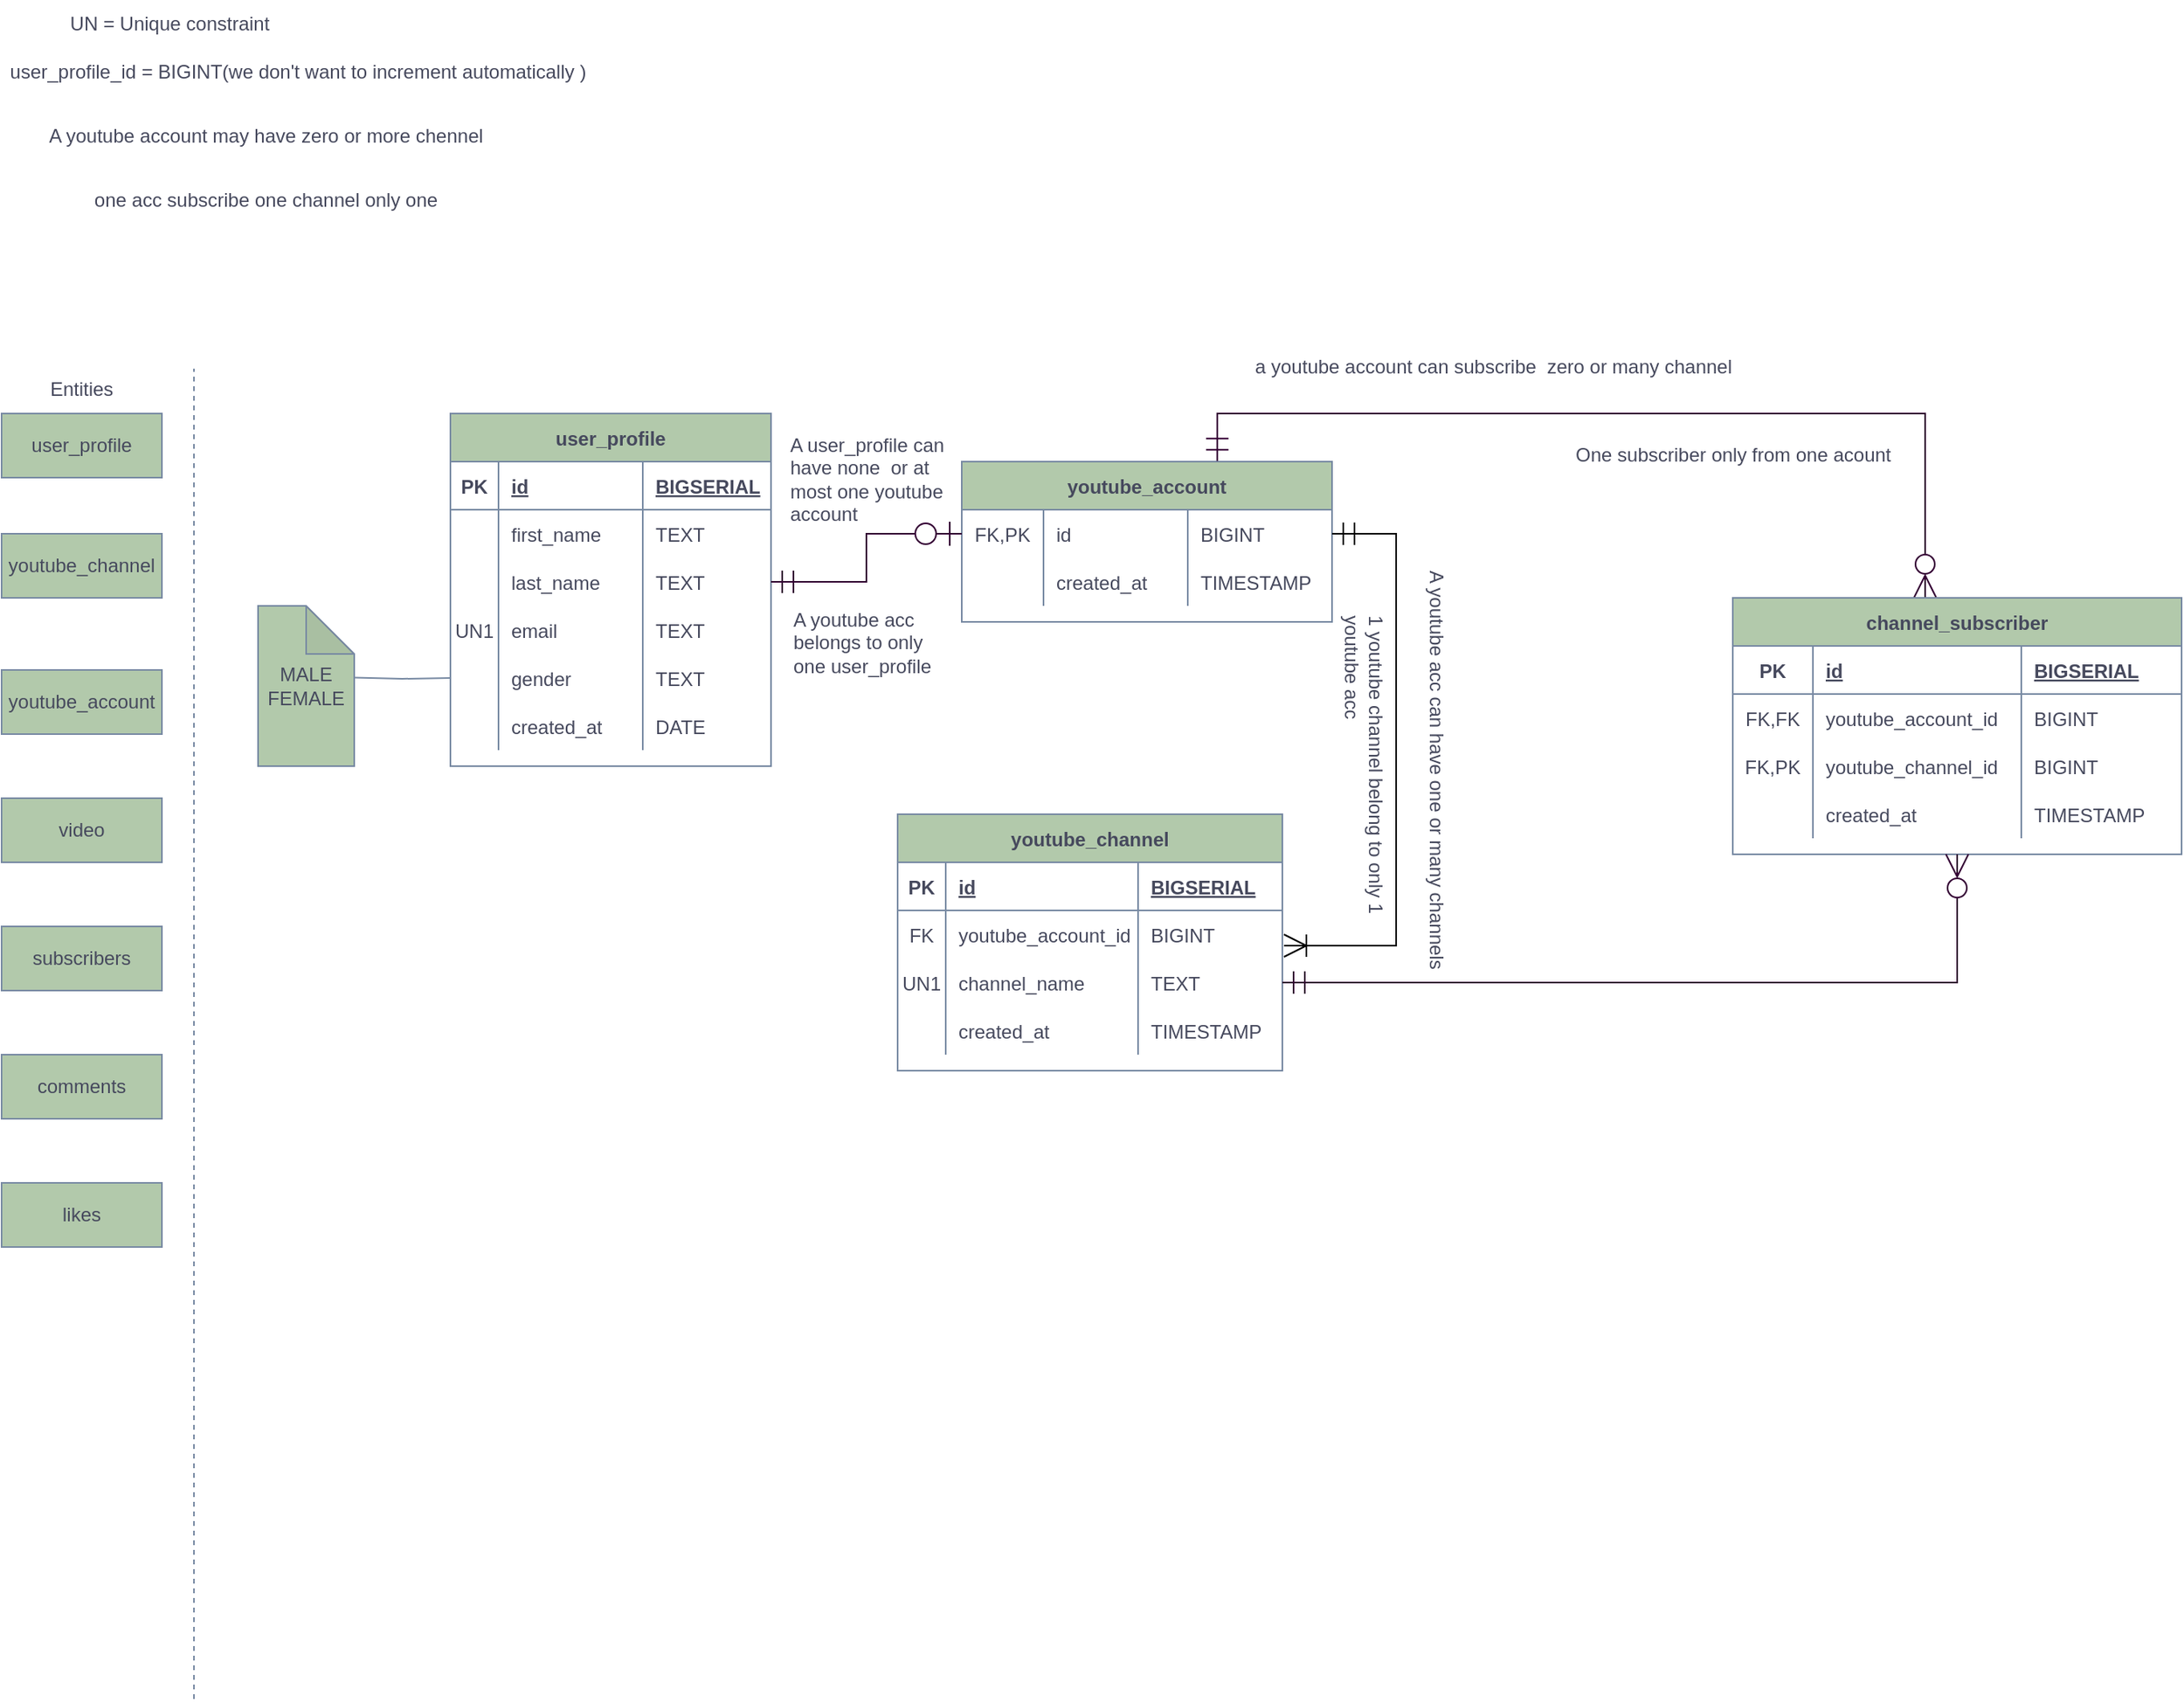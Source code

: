 <mxfile version="20.5.1" type="device"><diagram id="Yv5ujs-l7FZNmo0kVwMd" name="Page-1"><mxGraphModel dx="1490" dy="547" grid="1" gridSize="10" guides="1" tooltips="1" connect="1" arrows="1" fold="1" page="1" pageScale="1" pageWidth="1169" pageHeight="827" math="0" shadow="0"><root><mxCell id="0"/><mxCell id="1" parent="0"/><mxCell id="lEU5cjoUbqNFxDy9lMEB-4" value="user_profile" style="whiteSpace=wrap;html=1;align=center;fillColor=#B2C9AB;strokeColor=#788AA3;fontColor=#46495D;" vertex="1" parent="1"><mxGeometry x="40" y="268" width="100" height="40" as="geometry"/></mxCell><mxCell id="lEU5cjoUbqNFxDy9lMEB-5" value="youtube_account" style="whiteSpace=wrap;html=1;align=center;fillColor=#B2C9AB;strokeColor=#788AA3;fontColor=#46495D;" vertex="1" parent="1"><mxGeometry x="40" y="428" width="100" height="40" as="geometry"/></mxCell><mxCell id="lEU5cjoUbqNFxDy9lMEB-6" value="video" style="whiteSpace=wrap;html=1;align=center;fillColor=#B2C9AB;strokeColor=#788AA3;fontColor=#46495D;" vertex="1" parent="1"><mxGeometry x="40" y="508" width="100" height="40" as="geometry"/></mxCell><mxCell id="lEU5cjoUbqNFxDy9lMEB-7" value="youtube_channel" style="whiteSpace=wrap;html=1;align=center;fillColor=#B2C9AB;strokeColor=#788AA3;fontColor=#46495D;" vertex="1" parent="1"><mxGeometry x="40" y="343" width="100" height="40" as="geometry"/></mxCell><mxCell id="lEU5cjoUbqNFxDy9lMEB-8" value="likes" style="whiteSpace=wrap;html=1;align=center;fillColor=#B2C9AB;strokeColor=#788AA3;fontColor=#46495D;" vertex="1" parent="1"><mxGeometry x="40" y="748" width="100" height="40" as="geometry"/></mxCell><mxCell id="lEU5cjoUbqNFxDy9lMEB-9" value="comments" style="whiteSpace=wrap;html=1;align=center;fillColor=#B2C9AB;strokeColor=#788AA3;fontColor=#46495D;" vertex="1" parent="1"><mxGeometry x="40" y="668" width="100" height="40" as="geometry"/></mxCell><mxCell id="lEU5cjoUbqNFxDy9lMEB-10" value="subscribers" style="whiteSpace=wrap;html=1;align=center;fillColor=#B2C9AB;strokeColor=#788AA3;fontColor=#46495D;" vertex="1" parent="1"><mxGeometry x="40" y="588" width="100" height="40" as="geometry"/></mxCell><mxCell id="lEU5cjoUbqNFxDy9lMEB-11" value="user_profile" style="shape=table;startSize=30;container=1;collapsible=1;childLayout=tableLayout;fixedRows=1;rowLines=0;fontStyle=1;align=center;resizeLast=1;fillColor=#B2C9AB;strokeColor=#788AA3;fontColor=#46495D;" vertex="1" parent="1"><mxGeometry x="320" y="268" width="200" height="220" as="geometry"/></mxCell><mxCell id="lEU5cjoUbqNFxDy9lMEB-12" value="" style="shape=tableRow;horizontal=0;startSize=0;swimlaneHead=0;swimlaneBody=0;fillColor=none;collapsible=0;dropTarget=0;points=[[0,0.5],[1,0.5]];portConstraint=eastwest;top=0;left=0;right=0;bottom=1;strokeColor=#788AA3;fontColor=#46495D;" vertex="1" parent="lEU5cjoUbqNFxDy9lMEB-11"><mxGeometry y="30" width="200" height="30" as="geometry"/></mxCell><mxCell id="lEU5cjoUbqNFxDy9lMEB-13" value="PK" style="shape=partialRectangle;connectable=0;fillColor=none;top=0;left=0;bottom=0;right=0;fontStyle=1;overflow=hidden;strokeColor=#788AA3;fontColor=#46495D;" vertex="1" parent="lEU5cjoUbqNFxDy9lMEB-12"><mxGeometry width="30" height="30" as="geometry"><mxRectangle width="30" height="30" as="alternateBounds"/></mxGeometry></mxCell><mxCell id="lEU5cjoUbqNFxDy9lMEB-14" value="id" style="shape=partialRectangle;connectable=0;fillColor=none;top=0;left=0;bottom=0;right=0;align=left;spacingLeft=6;fontStyle=5;overflow=hidden;strokeColor=#788AA3;fontColor=#46495D;" vertex="1" parent="lEU5cjoUbqNFxDy9lMEB-12"><mxGeometry x="30" width="90" height="30" as="geometry"><mxRectangle width="90" height="30" as="alternateBounds"/></mxGeometry></mxCell><mxCell id="lEU5cjoUbqNFxDy9lMEB-31" value="BIGSERIAL" style="shape=partialRectangle;connectable=0;fillColor=none;top=0;left=0;bottom=0;right=0;align=left;spacingLeft=6;fontStyle=5;overflow=hidden;strokeColor=#788AA3;fontColor=#46495D;" vertex="1" parent="lEU5cjoUbqNFxDy9lMEB-12"><mxGeometry x="120" width="80" height="30" as="geometry"><mxRectangle width="80" height="30" as="alternateBounds"/></mxGeometry></mxCell><mxCell id="lEU5cjoUbqNFxDy9lMEB-15" value="" style="shape=tableRow;horizontal=0;startSize=0;swimlaneHead=0;swimlaneBody=0;fillColor=none;collapsible=0;dropTarget=0;points=[[0,0.5],[1,0.5]];portConstraint=eastwest;top=0;left=0;right=0;bottom=0;strokeColor=#788AA3;fontColor=#46495D;" vertex="1" parent="lEU5cjoUbqNFxDy9lMEB-11"><mxGeometry y="60" width="200" height="30" as="geometry"/></mxCell><mxCell id="lEU5cjoUbqNFxDy9lMEB-16" value="" style="shape=partialRectangle;connectable=0;fillColor=none;top=0;left=0;bottom=0;right=0;editable=1;overflow=hidden;strokeColor=#788AA3;fontColor=#46495D;" vertex="1" parent="lEU5cjoUbqNFxDy9lMEB-15"><mxGeometry width="30" height="30" as="geometry"><mxRectangle width="30" height="30" as="alternateBounds"/></mxGeometry></mxCell><mxCell id="lEU5cjoUbqNFxDy9lMEB-17" value="first_name" style="shape=partialRectangle;connectable=0;fillColor=none;top=0;left=0;bottom=0;right=0;align=left;spacingLeft=6;overflow=hidden;strokeColor=#788AA3;fontColor=#46495D;" vertex="1" parent="lEU5cjoUbqNFxDy9lMEB-15"><mxGeometry x="30" width="90" height="30" as="geometry"><mxRectangle width="90" height="30" as="alternateBounds"/></mxGeometry></mxCell><mxCell id="lEU5cjoUbqNFxDy9lMEB-32" value="TEXT" style="shape=partialRectangle;connectable=0;fillColor=none;top=0;left=0;bottom=0;right=0;align=left;spacingLeft=6;overflow=hidden;strokeColor=#788AA3;fontColor=#46495D;" vertex="1" parent="lEU5cjoUbqNFxDy9lMEB-15"><mxGeometry x="120" width="80" height="30" as="geometry"><mxRectangle width="80" height="30" as="alternateBounds"/></mxGeometry></mxCell><mxCell id="lEU5cjoUbqNFxDy9lMEB-18" value="" style="shape=tableRow;horizontal=0;startSize=0;swimlaneHead=0;swimlaneBody=0;fillColor=none;collapsible=0;dropTarget=0;points=[[0,0.5],[1,0.5]];portConstraint=eastwest;top=0;left=0;right=0;bottom=0;strokeColor=#788AA3;fontColor=#46495D;" vertex="1" parent="lEU5cjoUbqNFxDy9lMEB-11"><mxGeometry y="90" width="200" height="30" as="geometry"/></mxCell><mxCell id="lEU5cjoUbqNFxDy9lMEB-19" value="" style="shape=partialRectangle;connectable=0;fillColor=none;top=0;left=0;bottom=0;right=0;editable=1;overflow=hidden;strokeColor=#788AA3;fontColor=#46495D;" vertex="1" parent="lEU5cjoUbqNFxDy9lMEB-18"><mxGeometry width="30" height="30" as="geometry"><mxRectangle width="30" height="30" as="alternateBounds"/></mxGeometry></mxCell><mxCell id="lEU5cjoUbqNFxDy9lMEB-20" value="last_name" style="shape=partialRectangle;connectable=0;fillColor=none;top=0;left=0;bottom=0;right=0;align=left;spacingLeft=6;overflow=hidden;strokeColor=#788AA3;fontColor=#46495D;" vertex="1" parent="lEU5cjoUbqNFxDy9lMEB-18"><mxGeometry x="30" width="90" height="30" as="geometry"><mxRectangle width="90" height="30" as="alternateBounds"/></mxGeometry></mxCell><mxCell id="lEU5cjoUbqNFxDy9lMEB-33" value="TEXT" style="shape=partialRectangle;connectable=0;fillColor=none;top=0;left=0;bottom=0;right=0;align=left;spacingLeft=6;overflow=hidden;strokeColor=#788AA3;fontColor=#46495D;" vertex="1" parent="lEU5cjoUbqNFxDy9lMEB-18"><mxGeometry x="120" width="80" height="30" as="geometry"><mxRectangle width="80" height="30" as="alternateBounds"/></mxGeometry></mxCell><mxCell id="lEU5cjoUbqNFxDy9lMEB-21" value="" style="shape=tableRow;horizontal=0;startSize=0;swimlaneHead=0;swimlaneBody=0;fillColor=none;collapsible=0;dropTarget=0;points=[[0,0.5],[1,0.5]];portConstraint=eastwest;top=0;left=0;right=0;bottom=0;strokeColor=#788AA3;fontColor=#46495D;" vertex="1" parent="lEU5cjoUbqNFxDy9lMEB-11"><mxGeometry y="120" width="200" height="30" as="geometry"/></mxCell><mxCell id="lEU5cjoUbqNFxDy9lMEB-22" value="UN1" style="shape=partialRectangle;connectable=0;fillColor=none;top=0;left=0;bottom=0;right=0;editable=1;overflow=hidden;strokeColor=#788AA3;fontColor=#46495D;" vertex="1" parent="lEU5cjoUbqNFxDy9lMEB-21"><mxGeometry width="30" height="30" as="geometry"><mxRectangle width="30" height="30" as="alternateBounds"/></mxGeometry></mxCell><mxCell id="lEU5cjoUbqNFxDy9lMEB-23" value="email" style="shape=partialRectangle;connectable=0;fillColor=none;top=0;left=0;bottom=0;right=0;align=left;spacingLeft=6;overflow=hidden;strokeColor=#788AA3;fontColor=#46495D;" vertex="1" parent="lEU5cjoUbqNFxDy9lMEB-21"><mxGeometry x="30" width="90" height="30" as="geometry"><mxRectangle width="90" height="30" as="alternateBounds"/></mxGeometry></mxCell><mxCell id="lEU5cjoUbqNFxDy9lMEB-34" value="TEXT" style="shape=partialRectangle;connectable=0;fillColor=none;top=0;left=0;bottom=0;right=0;align=left;spacingLeft=6;overflow=hidden;strokeColor=#788AA3;fontColor=#46495D;" vertex="1" parent="lEU5cjoUbqNFxDy9lMEB-21"><mxGeometry x="120" width="80" height="30" as="geometry"><mxRectangle width="80" height="30" as="alternateBounds"/></mxGeometry></mxCell><mxCell id="lEU5cjoUbqNFxDy9lMEB-24" style="shape=tableRow;horizontal=0;startSize=0;swimlaneHead=0;swimlaneBody=0;fillColor=none;collapsible=0;dropTarget=0;points=[[0,0.5],[1,0.5]];portConstraint=eastwest;top=0;left=0;right=0;bottom=0;strokeColor=#788AA3;fontColor=#46495D;" vertex="1" parent="lEU5cjoUbqNFxDy9lMEB-11"><mxGeometry y="150" width="200" height="30" as="geometry"/></mxCell><mxCell id="lEU5cjoUbqNFxDy9lMEB-25" style="shape=partialRectangle;connectable=0;fillColor=none;top=0;left=0;bottom=0;right=0;editable=1;overflow=hidden;strokeColor=#788AA3;fontColor=#46495D;" vertex="1" parent="lEU5cjoUbqNFxDy9lMEB-24"><mxGeometry width="30" height="30" as="geometry"><mxRectangle width="30" height="30" as="alternateBounds"/></mxGeometry></mxCell><mxCell id="lEU5cjoUbqNFxDy9lMEB-26" value="gender" style="shape=partialRectangle;connectable=0;fillColor=none;top=0;left=0;bottom=0;right=0;align=left;spacingLeft=6;overflow=hidden;strokeColor=#788AA3;fontColor=#46495D;" vertex="1" parent="lEU5cjoUbqNFxDy9lMEB-24"><mxGeometry x="30" width="90" height="30" as="geometry"><mxRectangle width="90" height="30" as="alternateBounds"/></mxGeometry></mxCell><mxCell id="lEU5cjoUbqNFxDy9lMEB-35" value="TEXT" style="shape=partialRectangle;connectable=0;fillColor=none;top=0;left=0;bottom=0;right=0;align=left;spacingLeft=6;overflow=hidden;strokeColor=#788AA3;fontColor=#46495D;" vertex="1" parent="lEU5cjoUbqNFxDy9lMEB-24"><mxGeometry x="120" width="80" height="30" as="geometry"><mxRectangle width="80" height="30" as="alternateBounds"/></mxGeometry></mxCell><mxCell id="lEU5cjoUbqNFxDy9lMEB-27" style="shape=tableRow;horizontal=0;startSize=0;swimlaneHead=0;swimlaneBody=0;fillColor=none;collapsible=0;dropTarget=0;points=[[0,0.5],[1,0.5]];portConstraint=eastwest;top=0;left=0;right=0;bottom=0;strokeColor=#788AA3;fontColor=#46495D;" vertex="1" parent="lEU5cjoUbqNFxDy9lMEB-11"><mxGeometry y="180" width="200" height="30" as="geometry"/></mxCell><mxCell id="lEU5cjoUbqNFxDy9lMEB-28" style="shape=partialRectangle;connectable=0;fillColor=none;top=0;left=0;bottom=0;right=0;editable=1;overflow=hidden;strokeColor=#788AA3;fontColor=#46495D;" vertex="1" parent="lEU5cjoUbqNFxDy9lMEB-27"><mxGeometry width="30" height="30" as="geometry"><mxRectangle width="30" height="30" as="alternateBounds"/></mxGeometry></mxCell><mxCell id="lEU5cjoUbqNFxDy9lMEB-29" value="created_at" style="shape=partialRectangle;connectable=0;fillColor=none;top=0;left=0;bottom=0;right=0;align=left;spacingLeft=6;overflow=hidden;strokeColor=#788AA3;fontColor=#46495D;" vertex="1" parent="lEU5cjoUbqNFxDy9lMEB-27"><mxGeometry x="30" width="90" height="30" as="geometry"><mxRectangle width="90" height="30" as="alternateBounds"/></mxGeometry></mxCell><mxCell id="lEU5cjoUbqNFxDy9lMEB-36" value="DATE" style="shape=partialRectangle;connectable=0;fillColor=none;top=0;left=0;bottom=0;right=0;align=left;spacingLeft=6;overflow=hidden;strokeColor=#788AA3;fontColor=#46495D;" vertex="1" parent="lEU5cjoUbqNFxDy9lMEB-27"><mxGeometry x="120" width="80" height="30" as="geometry"><mxRectangle width="80" height="30" as="alternateBounds"/></mxGeometry></mxCell><mxCell id="lEU5cjoUbqNFxDy9lMEB-30" value="UN = Unique constraint" style="text;html=1;strokeColor=none;fillColor=none;align=center;verticalAlign=middle;whiteSpace=wrap;fontColor=#46495D;" vertex="1" parent="1"><mxGeometry x="40" y="10" width="210" height="30" as="geometry"/></mxCell><mxCell id="lEU5cjoUbqNFxDy9lMEB-37" value="MALE&lt;br&gt;FEMALE" style="shape=note;whiteSpace=wrap;html=1;backgroundOutline=1;darkOpacity=0.05;fillColor=#B2C9AB;strokeColor=#788AA3;fontColor=#46495D;" vertex="1" parent="1"><mxGeometry x="200" y="388" width="60" height="100" as="geometry"/></mxCell><mxCell id="lEU5cjoUbqNFxDy9lMEB-38" style="edgeStyle=orthogonalEdgeStyle;orthogonalLoop=1;jettySize=auto;html=1;entryX=1;entryY=0.448;entryDx=0;entryDy=0;entryPerimeter=0;endArrow=none;endFill=0;strokeColor=#788AA3;fontColor=#46495D;rounded=0;" edge="1" parent="1" target="lEU5cjoUbqNFxDy9lMEB-37"><mxGeometry relative="1" as="geometry"><mxPoint x="320" y="433" as="sourcePoint"/></mxGeometry></mxCell><mxCell id="lEU5cjoUbqNFxDy9lMEB-39" value="" style="endArrow=none;dashed=1;html=1;strokeColor=#788AA3;fontColor=#46495D;rounded=0;" edge="1" parent="1"><mxGeometry width="50" height="50" relative="1" as="geometry"><mxPoint x="160" y="1070" as="sourcePoint"/><mxPoint x="160" y="240" as="targetPoint"/></mxGeometry></mxCell><mxCell id="lEU5cjoUbqNFxDy9lMEB-41" value="Entities" style="text;html=1;strokeColor=none;fillColor=none;align=center;verticalAlign=middle;whiteSpace=wrap;fontColor=#46495D;" vertex="1" parent="1"><mxGeometry x="60" y="238" width="60" height="30" as="geometry"/></mxCell><mxCell id="lEU5cjoUbqNFxDy9lMEB-67" value="youtube_account" style="shape=table;startSize=30;container=1;collapsible=1;childLayout=tableLayout;fixedRows=1;rowLines=0;fontStyle=1;align=center;resizeLast=1;fillColor=#B2C9AB;strokeColor=#788AA3;fontColor=#46495D;" vertex="1" parent="1"><mxGeometry x="639" y="298" width="231" height="100" as="geometry"/></mxCell><mxCell id="lEU5cjoUbqNFxDy9lMEB-72" value="" style="shape=tableRow;horizontal=0;startSize=0;swimlaneHead=0;swimlaneBody=0;fillColor=none;collapsible=0;dropTarget=0;points=[[0,0.5],[1,0.5]];portConstraint=eastwest;top=0;left=0;right=0;bottom=0;strokeColor=#788AA3;fontColor=#46495D;" vertex="1" parent="lEU5cjoUbqNFxDy9lMEB-67"><mxGeometry y="30" width="231" height="30" as="geometry"/></mxCell><mxCell id="lEU5cjoUbqNFxDy9lMEB-73" value="FK,PK" style="shape=partialRectangle;connectable=0;fillColor=none;top=0;left=0;bottom=0;right=0;editable=1;overflow=hidden;strokeColor=#788AA3;fontColor=#46495D;" vertex="1" parent="lEU5cjoUbqNFxDy9lMEB-72"><mxGeometry width="51" height="30" as="geometry"><mxRectangle width="51" height="30" as="alternateBounds"/></mxGeometry></mxCell><mxCell id="lEU5cjoUbqNFxDy9lMEB-74" value="id" style="shape=partialRectangle;connectable=0;fillColor=none;top=0;left=0;bottom=0;right=0;align=left;spacingLeft=6;overflow=hidden;strokeColor=#788AA3;fontColor=#46495D;" vertex="1" parent="lEU5cjoUbqNFxDy9lMEB-72"><mxGeometry x="51" width="90" height="30" as="geometry"><mxRectangle width="90" height="30" as="alternateBounds"/></mxGeometry></mxCell><mxCell id="lEU5cjoUbqNFxDy9lMEB-75" value="BIGINT" style="shape=partialRectangle;connectable=0;fillColor=none;top=0;left=0;bottom=0;right=0;align=left;spacingLeft=6;overflow=hidden;strokeColor=#788AA3;fontColor=#46495D;" vertex="1" parent="lEU5cjoUbqNFxDy9lMEB-72"><mxGeometry x="141" width="90" height="30" as="geometry"><mxRectangle width="90" height="30" as="alternateBounds"/></mxGeometry></mxCell><mxCell id="lEU5cjoUbqNFxDy9lMEB-76" value="" style="shape=tableRow;horizontal=0;startSize=0;swimlaneHead=0;swimlaneBody=0;fillColor=none;collapsible=0;dropTarget=0;points=[[0,0.5],[1,0.5]];portConstraint=eastwest;top=0;left=0;right=0;bottom=0;strokeColor=#788AA3;fontColor=#46495D;" vertex="1" parent="lEU5cjoUbqNFxDy9lMEB-67"><mxGeometry y="60" width="231" height="30" as="geometry"/></mxCell><mxCell id="lEU5cjoUbqNFxDy9lMEB-77" value="" style="shape=partialRectangle;connectable=0;fillColor=none;top=0;left=0;bottom=0;right=0;editable=1;overflow=hidden;strokeColor=#788AA3;fontColor=#46495D;" vertex="1" parent="lEU5cjoUbqNFxDy9lMEB-76"><mxGeometry width="51" height="30" as="geometry"><mxRectangle width="51" height="30" as="alternateBounds"/></mxGeometry></mxCell><mxCell id="lEU5cjoUbqNFxDy9lMEB-78" value="created_at" style="shape=partialRectangle;connectable=0;fillColor=none;top=0;left=0;bottom=0;right=0;align=left;spacingLeft=6;overflow=hidden;strokeColor=#788AA3;fontColor=#46495D;" vertex="1" parent="lEU5cjoUbqNFxDy9lMEB-76"><mxGeometry x="51" width="90" height="30" as="geometry"><mxRectangle width="90" height="30" as="alternateBounds"/></mxGeometry></mxCell><mxCell id="lEU5cjoUbqNFxDy9lMEB-79" value="TIMESTAMP" style="shape=partialRectangle;connectable=0;fillColor=none;top=0;left=0;bottom=0;right=0;align=left;spacingLeft=6;overflow=hidden;strokeColor=#788AA3;fontColor=#46495D;" vertex="1" parent="lEU5cjoUbqNFxDy9lMEB-76"><mxGeometry x="141" width="90" height="30" as="geometry"><mxRectangle width="90" height="30" as="alternateBounds"/></mxGeometry></mxCell><mxCell id="lEU5cjoUbqNFxDy9lMEB-92" value="user_profile_id = BIGINT(we don't want to increment automatically )" style="text;html=1;strokeColor=none;fillColor=none;align=center;verticalAlign=middle;whiteSpace=wrap;fontColor=#46495D;" vertex="1" parent="1"><mxGeometry x="40" y="40" width="370" height="30" as="geometry"/></mxCell><mxCell id="lEU5cjoUbqNFxDy9lMEB-93" value="A youtube account may have zero or more chennel" style="text;html=1;strokeColor=none;fillColor=none;align=center;verticalAlign=middle;whiteSpace=wrap;fontColor=#46495D;" vertex="1" parent="1"><mxGeometry x="40" y="80" width="330" height="30" as="geometry"/></mxCell><mxCell id="lEU5cjoUbqNFxDy9lMEB-94" value="youtube_channel" style="shape=table;startSize=30;container=1;collapsible=1;childLayout=tableLayout;fixedRows=1;rowLines=0;fontStyle=1;align=center;resizeLast=1;fillColor=#B2C9AB;strokeColor=#788AA3;fontColor=#46495D;" vertex="1" parent="1"><mxGeometry x="599" y="518" width="240" height="160" as="geometry"/></mxCell><mxCell id="lEU5cjoUbqNFxDy9lMEB-95" value="" style="shape=tableRow;horizontal=0;startSize=0;swimlaneHead=0;swimlaneBody=0;fillColor=none;collapsible=0;dropTarget=0;points=[[0,0.5],[1,0.5]];portConstraint=eastwest;top=0;left=0;right=0;bottom=1;strokeColor=#788AA3;fontColor=#46495D;" vertex="1" parent="lEU5cjoUbqNFxDy9lMEB-94"><mxGeometry y="30" width="240" height="30" as="geometry"/></mxCell><mxCell id="lEU5cjoUbqNFxDy9lMEB-96" value="PK" style="shape=partialRectangle;connectable=0;fillColor=none;top=0;left=0;bottom=0;right=0;fontStyle=1;overflow=hidden;strokeColor=#788AA3;fontColor=#46495D;" vertex="1" parent="lEU5cjoUbqNFxDy9lMEB-95"><mxGeometry width="30" height="30" as="geometry"><mxRectangle width="30" height="30" as="alternateBounds"/></mxGeometry></mxCell><mxCell id="lEU5cjoUbqNFxDy9lMEB-97" value="id" style="shape=partialRectangle;connectable=0;fillColor=none;top=0;left=0;bottom=0;right=0;align=left;spacingLeft=6;fontStyle=5;overflow=hidden;strokeColor=#788AA3;fontColor=#46495D;" vertex="1" parent="lEU5cjoUbqNFxDy9lMEB-95"><mxGeometry x="30" width="120" height="30" as="geometry"><mxRectangle width="120" height="30" as="alternateBounds"/></mxGeometry></mxCell><mxCell id="lEU5cjoUbqNFxDy9lMEB-98" value="BIGSERIAL" style="shape=partialRectangle;connectable=0;fillColor=none;top=0;left=0;bottom=0;right=0;align=left;spacingLeft=6;fontStyle=5;overflow=hidden;strokeColor=#788AA3;fontColor=#46495D;" vertex="1" parent="lEU5cjoUbqNFxDy9lMEB-95"><mxGeometry x="150" width="90" height="30" as="geometry"><mxRectangle width="90" height="30" as="alternateBounds"/></mxGeometry></mxCell><mxCell id="lEU5cjoUbqNFxDy9lMEB-99" value="" style="shape=tableRow;horizontal=0;startSize=0;swimlaneHead=0;swimlaneBody=0;fillColor=none;collapsible=0;dropTarget=0;points=[[0,0.5],[1,0.5]];portConstraint=eastwest;top=0;left=0;right=0;bottom=0;strokeColor=#788AA3;fontColor=#46495D;" vertex="1" parent="lEU5cjoUbqNFxDy9lMEB-94"><mxGeometry y="60" width="240" height="30" as="geometry"/></mxCell><mxCell id="lEU5cjoUbqNFxDy9lMEB-100" value="FK" style="shape=partialRectangle;connectable=0;fillColor=none;top=0;left=0;bottom=0;right=0;editable=1;overflow=hidden;strokeColor=#788AA3;fontColor=#46495D;" vertex="1" parent="lEU5cjoUbqNFxDy9lMEB-99"><mxGeometry width="30" height="30" as="geometry"><mxRectangle width="30" height="30" as="alternateBounds"/></mxGeometry></mxCell><mxCell id="lEU5cjoUbqNFxDy9lMEB-101" value="youtube_account_id" style="shape=partialRectangle;connectable=0;fillColor=none;top=0;left=0;bottom=0;right=0;align=left;spacingLeft=6;overflow=hidden;strokeColor=#788AA3;fontColor=#46495D;" vertex="1" parent="lEU5cjoUbqNFxDy9lMEB-99"><mxGeometry x="30" width="120" height="30" as="geometry"><mxRectangle width="120" height="30" as="alternateBounds"/></mxGeometry></mxCell><mxCell id="lEU5cjoUbqNFxDy9lMEB-102" value="BIGINT" style="shape=partialRectangle;connectable=0;fillColor=none;top=0;left=0;bottom=0;right=0;align=left;spacingLeft=6;overflow=hidden;strokeColor=#788AA3;fontColor=#46495D;" vertex="1" parent="lEU5cjoUbqNFxDy9lMEB-99"><mxGeometry x="150" width="90" height="30" as="geometry"><mxRectangle width="90" height="30" as="alternateBounds"/></mxGeometry></mxCell><mxCell id="lEU5cjoUbqNFxDy9lMEB-103" value="" style="shape=tableRow;horizontal=0;startSize=0;swimlaneHead=0;swimlaneBody=0;fillColor=none;collapsible=0;dropTarget=0;points=[[0,0.5],[1,0.5]];portConstraint=eastwest;top=0;left=0;right=0;bottom=0;strokeColor=#788AA3;fontColor=#46495D;" vertex="1" parent="lEU5cjoUbqNFxDy9lMEB-94"><mxGeometry y="90" width="240" height="30" as="geometry"/></mxCell><mxCell id="lEU5cjoUbqNFxDy9lMEB-104" value="UN1" style="shape=partialRectangle;connectable=0;fillColor=none;top=0;left=0;bottom=0;right=0;editable=1;overflow=hidden;strokeColor=#788AA3;fontColor=#46495D;" vertex="1" parent="lEU5cjoUbqNFxDy9lMEB-103"><mxGeometry width="30" height="30" as="geometry"><mxRectangle width="30" height="30" as="alternateBounds"/></mxGeometry></mxCell><mxCell id="lEU5cjoUbqNFxDy9lMEB-105" value="channel_name                             " style="shape=partialRectangle;connectable=0;fillColor=none;top=0;left=0;bottom=0;right=0;align=left;spacingLeft=6;overflow=hidden;strokeColor=#788AA3;fontColor=#46495D;" vertex="1" parent="lEU5cjoUbqNFxDy9lMEB-103"><mxGeometry x="30" width="120" height="30" as="geometry"><mxRectangle width="120" height="30" as="alternateBounds"/></mxGeometry></mxCell><mxCell id="lEU5cjoUbqNFxDy9lMEB-106" value="TEXT" style="shape=partialRectangle;connectable=0;fillColor=none;top=0;left=0;bottom=0;right=0;align=left;spacingLeft=6;overflow=hidden;strokeColor=#788AA3;fontColor=#46495D;" vertex="1" parent="lEU5cjoUbqNFxDy9lMEB-103"><mxGeometry x="150" width="90" height="30" as="geometry"><mxRectangle width="90" height="30" as="alternateBounds"/></mxGeometry></mxCell><mxCell id="lEU5cjoUbqNFxDy9lMEB-111" style="shape=tableRow;horizontal=0;startSize=0;swimlaneHead=0;swimlaneBody=0;fillColor=none;collapsible=0;dropTarget=0;points=[[0,0.5],[1,0.5]];portConstraint=eastwest;top=0;left=0;right=0;bottom=0;strokeColor=#788AA3;fontColor=#46495D;" vertex="1" parent="lEU5cjoUbqNFxDy9lMEB-94"><mxGeometry y="120" width="240" height="30" as="geometry"/></mxCell><mxCell id="lEU5cjoUbqNFxDy9lMEB-112" style="shape=partialRectangle;connectable=0;fillColor=none;top=0;left=0;bottom=0;right=0;editable=1;overflow=hidden;strokeColor=#788AA3;fontColor=#46495D;" vertex="1" parent="lEU5cjoUbqNFxDy9lMEB-111"><mxGeometry width="30" height="30" as="geometry"><mxRectangle width="30" height="30" as="alternateBounds"/></mxGeometry></mxCell><mxCell id="lEU5cjoUbqNFxDy9lMEB-113" value="created_at" style="shape=partialRectangle;connectable=0;fillColor=none;top=0;left=0;bottom=0;right=0;align=left;spacingLeft=6;overflow=hidden;strokeColor=#788AA3;fontColor=#46495D;" vertex="1" parent="lEU5cjoUbqNFxDy9lMEB-111"><mxGeometry x="30" width="120" height="30" as="geometry"><mxRectangle width="120" height="30" as="alternateBounds"/></mxGeometry></mxCell><mxCell id="lEU5cjoUbqNFxDy9lMEB-114" value="TIMESTAMP" style="shape=partialRectangle;connectable=0;fillColor=none;top=0;left=0;bottom=0;right=0;align=left;spacingLeft=6;overflow=hidden;strokeColor=#788AA3;fontColor=#46495D;" vertex="1" parent="lEU5cjoUbqNFxDy9lMEB-111"><mxGeometry x="150" width="90" height="30" as="geometry"><mxRectangle width="90" height="30" as="alternateBounds"/></mxGeometry></mxCell><mxCell id="lEU5cjoUbqNFxDy9lMEB-322" style="edgeStyle=orthogonalEdgeStyle;orthogonalLoop=1;jettySize=auto;html=1;entryX=0;entryY=0.5;entryDx=0;entryDy=0;strokeColor=#330033;fontColor=#46495D;endArrow=ERzeroToOne;endFill=0;startSize=12;endSize=13;fillColor=#B2C9AB;rounded=0;startArrow=ERmandOne;startFill=0;" edge="1" parent="1" source="lEU5cjoUbqNFxDy9lMEB-18" target="lEU5cjoUbqNFxDy9lMEB-72"><mxGeometry relative="1" as="geometry"/></mxCell><mxCell id="lEU5cjoUbqNFxDy9lMEB-342" value="A user_profile can have none&amp;nbsp; or at most one youtube account" style="text;html=1;strokeColor=none;fillColor=none;align=left;verticalAlign=middle;whiteSpace=wrap;fontColor=#46495D;" vertex="1" parent="1"><mxGeometry x="530" y="275" width="105" height="68" as="geometry"/></mxCell><mxCell id="lEU5cjoUbqNFxDy9lMEB-343" value="A youtube acc can have one or many channels" style="text;html=1;strokeColor=none;fillColor=none;align=left;verticalAlign=middle;whiteSpace=wrap;fontColor=#46495D;rotation=90;" vertex="1" parent="1"><mxGeometry x="800" y="480" width="270" height="38" as="geometry"/></mxCell><mxCell id="lEU5cjoUbqNFxDy9lMEB-444" style="edgeStyle=orthogonalEdgeStyle;rounded=0;orthogonalLoop=1;jettySize=auto;html=1;endArrow=ERoneToMany;endFill=0;endSize=12;startSize=12;startArrow=ERmandOne;startFill=0;exitX=1;exitY=0.5;exitDx=0;exitDy=0;" edge="1" parent="1" source="lEU5cjoUbqNFxDy9lMEB-72"><mxGeometry relative="1" as="geometry"><mxPoint x="880" y="373" as="sourcePoint"/><mxPoint x="840" y="600" as="targetPoint"/><Array as="points"><mxPoint x="910" y="343"/><mxPoint x="910" y="600"/></Array></mxGeometry></mxCell><mxCell id="lEU5cjoUbqNFxDy9lMEB-445" value="A youtube acc&amp;nbsp; belongs to only one user_profile" style="text;html=1;strokeColor=none;fillColor=none;align=left;verticalAlign=middle;whiteSpace=wrap;fontColor=#46495D;" vertex="1" parent="1"><mxGeometry x="532" y="388" width="105" height="46" as="geometry"/></mxCell><mxCell id="lEU5cjoUbqNFxDy9lMEB-446" value="1 youtube channel belong to only 1 youtube acc" style="text;html=1;strokeColor=none;fillColor=none;align=left;verticalAlign=middle;whiteSpace=wrap;fontColor=#46495D;rotation=90;" vertex="1" parent="1"><mxGeometry x="790" y="473" width="200" height="38" as="geometry"/></mxCell><mxCell id="lEU5cjoUbqNFxDy9lMEB-465" style="edgeStyle=orthogonalEdgeStyle;rounded=0;orthogonalLoop=1;jettySize=auto;html=1;entryX=0.69;entryY=-0.004;entryDx=0;entryDy=0;entryPerimeter=0;strokeColor=#330033;startArrow=ERzeroToMany;startFill=0;endArrow=ERmandOne;endFill=0;startSize=12;endSize=12;" edge="1" parent="1" source="lEU5cjoUbqNFxDy9lMEB-447" target="lEU5cjoUbqNFxDy9lMEB-67"><mxGeometry relative="1" as="geometry"><Array as="points"><mxPoint x="1240" y="268"/><mxPoint x="798" y="268"/></Array></mxGeometry></mxCell><mxCell id="lEU5cjoUbqNFxDy9lMEB-447" value="channel_subscriber" style="shape=table;startSize=30;container=1;collapsible=1;childLayout=tableLayout;fixedRows=1;rowLines=0;fontStyle=1;align=center;resizeLast=1;fillColor=#B2C9AB;strokeColor=#788AA3;fontColor=#46495D;" vertex="1" parent="1"><mxGeometry x="1120" y="383" width="280" height="160" as="geometry"/></mxCell><mxCell id="lEU5cjoUbqNFxDy9lMEB-448" value="" style="shape=tableRow;horizontal=0;startSize=0;swimlaneHead=0;swimlaneBody=0;fillColor=none;collapsible=0;dropTarget=0;points=[[0,0.5],[1,0.5]];portConstraint=eastwest;top=0;left=0;right=0;bottom=1;strokeColor=#788AA3;fontColor=#46495D;" vertex="1" parent="lEU5cjoUbqNFxDy9lMEB-447"><mxGeometry y="30" width="280" height="30" as="geometry"/></mxCell><mxCell id="lEU5cjoUbqNFxDy9lMEB-449" value="PK" style="shape=partialRectangle;connectable=0;fillColor=none;top=0;left=0;bottom=0;right=0;fontStyle=1;overflow=hidden;strokeColor=#788AA3;fontColor=#46495D;" vertex="1" parent="lEU5cjoUbqNFxDy9lMEB-448"><mxGeometry width="50" height="30" as="geometry"><mxRectangle width="50" height="30" as="alternateBounds"/></mxGeometry></mxCell><mxCell id="lEU5cjoUbqNFxDy9lMEB-450" value="id" style="shape=partialRectangle;connectable=0;fillColor=none;top=0;left=0;bottom=0;right=0;align=left;spacingLeft=6;fontStyle=5;overflow=hidden;strokeColor=#788AA3;fontColor=#46495D;" vertex="1" parent="lEU5cjoUbqNFxDy9lMEB-448"><mxGeometry x="50" width="130" height="30" as="geometry"><mxRectangle width="130" height="30" as="alternateBounds"/></mxGeometry></mxCell><mxCell id="lEU5cjoUbqNFxDy9lMEB-451" value="BIGSERIAL" style="shape=partialRectangle;connectable=0;fillColor=none;top=0;left=0;bottom=0;right=0;align=left;spacingLeft=6;fontStyle=5;overflow=hidden;strokeColor=#788AA3;fontColor=#46495D;" vertex="1" parent="lEU5cjoUbqNFxDy9lMEB-448"><mxGeometry x="180" width="100" height="30" as="geometry"><mxRectangle width="100" height="30" as="alternateBounds"/></mxGeometry></mxCell><mxCell id="lEU5cjoUbqNFxDy9lMEB-452" value="" style="shape=tableRow;horizontal=0;startSize=0;swimlaneHead=0;swimlaneBody=0;fillColor=none;collapsible=0;dropTarget=0;points=[[0,0.5],[1,0.5]];portConstraint=eastwest;top=0;left=0;right=0;bottom=0;strokeColor=#788AA3;fontColor=#46495D;" vertex="1" parent="lEU5cjoUbqNFxDy9lMEB-447"><mxGeometry y="60" width="280" height="30" as="geometry"/></mxCell><mxCell id="lEU5cjoUbqNFxDy9lMEB-453" value="FK,FK" style="shape=partialRectangle;connectable=0;fillColor=none;top=0;left=0;bottom=0;right=0;editable=1;overflow=hidden;strokeColor=#788AA3;fontColor=#46495D;" vertex="1" parent="lEU5cjoUbqNFxDy9lMEB-452"><mxGeometry width="50" height="30" as="geometry"><mxRectangle width="50" height="30" as="alternateBounds"/></mxGeometry></mxCell><mxCell id="lEU5cjoUbqNFxDy9lMEB-454" value="youtube_account_id" style="shape=partialRectangle;connectable=0;fillColor=none;top=0;left=0;bottom=0;right=0;align=left;spacingLeft=6;overflow=hidden;strokeColor=#788AA3;fontColor=#46495D;" vertex="1" parent="lEU5cjoUbqNFxDy9lMEB-452"><mxGeometry x="50" width="130" height="30" as="geometry"><mxRectangle width="130" height="30" as="alternateBounds"/></mxGeometry></mxCell><mxCell id="lEU5cjoUbqNFxDy9lMEB-455" value="BIGINT" style="shape=partialRectangle;connectable=0;fillColor=none;top=0;left=0;bottom=0;right=0;align=left;spacingLeft=6;overflow=hidden;strokeColor=#788AA3;fontColor=#46495D;" vertex="1" parent="lEU5cjoUbqNFxDy9lMEB-452"><mxGeometry x="180" width="100" height="30" as="geometry"><mxRectangle width="100" height="30" as="alternateBounds"/></mxGeometry></mxCell><mxCell id="lEU5cjoUbqNFxDy9lMEB-456" value="" style="shape=tableRow;horizontal=0;startSize=0;swimlaneHead=0;swimlaneBody=0;fillColor=none;collapsible=0;dropTarget=0;points=[[0,0.5],[1,0.5]];portConstraint=eastwest;top=0;left=0;right=0;bottom=0;strokeColor=#788AA3;fontColor=#46495D;" vertex="1" parent="lEU5cjoUbqNFxDy9lMEB-447"><mxGeometry y="90" width="280" height="30" as="geometry"/></mxCell><mxCell id="lEU5cjoUbqNFxDy9lMEB-457" value="FK,PK" style="shape=partialRectangle;connectable=0;fillColor=none;top=0;left=0;bottom=0;right=0;editable=1;overflow=hidden;strokeColor=#788AA3;fontColor=#46495D;" vertex="1" parent="lEU5cjoUbqNFxDy9lMEB-456"><mxGeometry width="50" height="30" as="geometry"><mxRectangle width="50" height="30" as="alternateBounds"/></mxGeometry></mxCell><mxCell id="lEU5cjoUbqNFxDy9lMEB-458" value="youtube_channel_id                            " style="shape=partialRectangle;connectable=0;fillColor=none;top=0;left=0;bottom=0;right=0;align=left;spacingLeft=6;overflow=hidden;strokeColor=#788AA3;fontColor=#46495D;" vertex="1" parent="lEU5cjoUbqNFxDy9lMEB-456"><mxGeometry x="50" width="130" height="30" as="geometry"><mxRectangle width="130" height="30" as="alternateBounds"/></mxGeometry></mxCell><mxCell id="lEU5cjoUbqNFxDy9lMEB-459" value="BIGINT" style="shape=partialRectangle;connectable=0;fillColor=none;top=0;left=0;bottom=0;right=0;align=left;spacingLeft=6;overflow=hidden;strokeColor=#788AA3;fontColor=#46495D;" vertex="1" parent="lEU5cjoUbqNFxDy9lMEB-456"><mxGeometry x="180" width="100" height="30" as="geometry"><mxRectangle width="100" height="30" as="alternateBounds"/></mxGeometry></mxCell><mxCell id="lEU5cjoUbqNFxDy9lMEB-460" style="shape=tableRow;horizontal=0;startSize=0;swimlaneHead=0;swimlaneBody=0;fillColor=none;collapsible=0;dropTarget=0;points=[[0,0.5],[1,0.5]];portConstraint=eastwest;top=0;left=0;right=0;bottom=0;strokeColor=#788AA3;fontColor=#46495D;" vertex="1" parent="lEU5cjoUbqNFxDy9lMEB-447"><mxGeometry y="120" width="280" height="30" as="geometry"/></mxCell><mxCell id="lEU5cjoUbqNFxDy9lMEB-461" style="shape=partialRectangle;connectable=0;fillColor=none;top=0;left=0;bottom=0;right=0;editable=1;overflow=hidden;strokeColor=#788AA3;fontColor=#46495D;" vertex="1" parent="lEU5cjoUbqNFxDy9lMEB-460"><mxGeometry width="50" height="30" as="geometry"><mxRectangle width="50" height="30" as="alternateBounds"/></mxGeometry></mxCell><mxCell id="lEU5cjoUbqNFxDy9lMEB-462" value="created_at" style="shape=partialRectangle;connectable=0;fillColor=none;top=0;left=0;bottom=0;right=0;align=left;spacingLeft=6;overflow=hidden;strokeColor=#788AA3;fontColor=#46495D;" vertex="1" parent="lEU5cjoUbqNFxDy9lMEB-460"><mxGeometry x="50" width="130" height="30" as="geometry"><mxRectangle width="130" height="30" as="alternateBounds"/></mxGeometry></mxCell><mxCell id="lEU5cjoUbqNFxDy9lMEB-463" value="TIMESTAMP" style="shape=partialRectangle;connectable=0;fillColor=none;top=0;left=0;bottom=0;right=0;align=left;spacingLeft=6;overflow=hidden;strokeColor=#788AA3;fontColor=#46495D;" vertex="1" parent="lEU5cjoUbqNFxDy9lMEB-460"><mxGeometry x="180" width="100" height="30" as="geometry"><mxRectangle width="100" height="30" as="alternateBounds"/></mxGeometry></mxCell><mxCell id="lEU5cjoUbqNFxDy9lMEB-464" style="edgeStyle=orthogonalEdgeStyle;rounded=0;orthogonalLoop=1;jettySize=auto;html=1;entryX=0.5;entryY=1;entryDx=0;entryDy=0;strokeColor=#330033;startArrow=ERmandOne;startFill=0;endArrow=ERzeroToMany;endFill=0;startSize=12;endSize=12;" edge="1" parent="1" source="lEU5cjoUbqNFxDy9lMEB-103" target="lEU5cjoUbqNFxDy9lMEB-447"><mxGeometry relative="1" as="geometry"/></mxCell><mxCell id="lEU5cjoUbqNFxDy9lMEB-466" value="a youtube account can subscribe&amp;nbsp; zero or many channel" style="text;html=1;strokeColor=none;fillColor=none;align=left;verticalAlign=middle;whiteSpace=wrap;fontColor=#46495D;rotation=0;" vertex="1" parent="1"><mxGeometry x="820" y="220" width="310" height="38" as="geometry"/></mxCell><mxCell id="lEU5cjoUbqNFxDy9lMEB-469" value="One subscriber only from one acount" style="text;html=1;strokeColor=none;fillColor=none;align=left;verticalAlign=middle;whiteSpace=wrap;fontColor=#46495D;rotation=0;" vertex="1" parent="1"><mxGeometry x="1020" y="275" width="210" height="38" as="geometry"/></mxCell><mxCell id="lEU5cjoUbqNFxDy9lMEB-470" value="one acc subscribe one channel only one" style="text;html=1;strokeColor=none;fillColor=none;align=center;verticalAlign=middle;whiteSpace=wrap;fontColor=#46495D;" vertex="1" parent="1"><mxGeometry x="40" y="120" width="330" height="30" as="geometry"/></mxCell></root></mxGraphModel></diagram></mxfile>